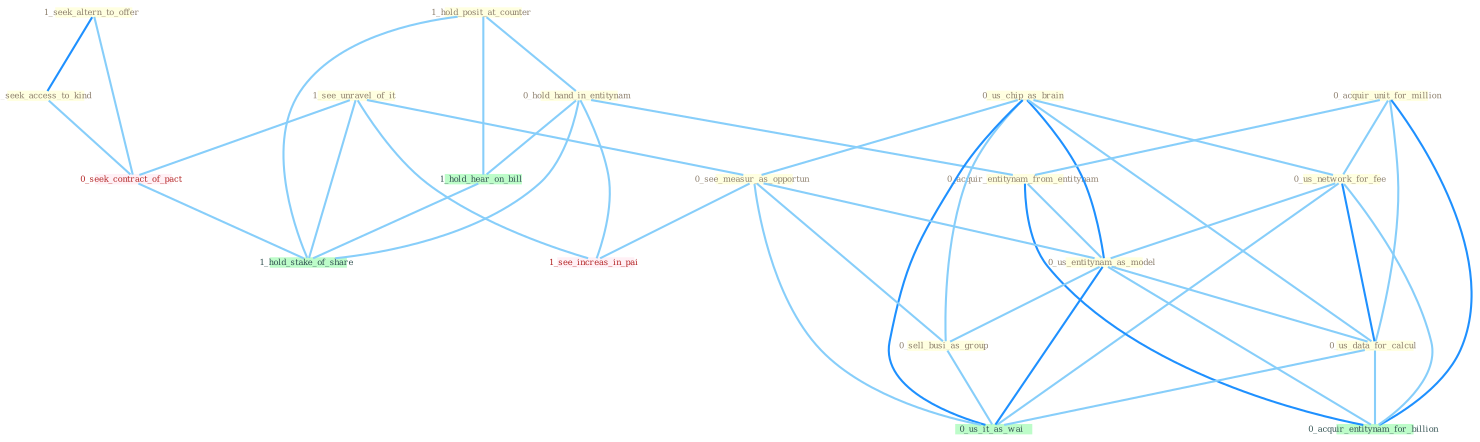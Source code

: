 Graph G{ 
    node
    [shape=polygon,style=filled,width=.5,height=.06,color="#BDFCC9",fixedsize=true,fontsize=4,
    fontcolor="#2f4f4f"];
    {node
    [color="#ffffe0", fontcolor="#8b7d6b"] "1_hold_posit_at_counter " "0_hold_hand_in_entitynam " "0_us_chip_as_brain " "1_see_unravel_of_it " "1_seek_altern_to_offer " "1_seek_access_to_kind " "0_acquir_unit_for_million " "0_us_network_for_fee " "0_acquir_entitynam_from_entitynam " "0_see_measur_as_opportun " "0_us_entitynam_as_model " "0_us_data_for_calcul " "0_sell_busi_as_group "}
{node [color="#fff0f5", fontcolor="#b22222"] "0_seek_contract_of_pact " "1_see_increas_in_pai "}
edge [color="#B0E2FF"];

	"1_hold_posit_at_counter " -- "0_hold_hand_in_entitynam " [w="1", color="#87cefa" ];
	"1_hold_posit_at_counter " -- "1_hold_hear_on_bill " [w="1", color="#87cefa" ];
	"1_hold_posit_at_counter " -- "1_hold_stake_of_share " [w="1", color="#87cefa" ];
	"0_hold_hand_in_entitynam " -- "0_acquir_entitynam_from_entitynam " [w="1", color="#87cefa" ];
	"0_hold_hand_in_entitynam " -- "1_see_increas_in_pai " [w="1", color="#87cefa" ];
	"0_hold_hand_in_entitynam " -- "1_hold_hear_on_bill " [w="1", color="#87cefa" ];
	"0_hold_hand_in_entitynam " -- "1_hold_stake_of_share " [w="1", color="#87cefa" ];
	"0_us_chip_as_brain " -- "0_us_network_for_fee " [w="1", color="#87cefa" ];
	"0_us_chip_as_brain " -- "0_see_measur_as_opportun " [w="1", color="#87cefa" ];
	"0_us_chip_as_brain " -- "0_us_entitynam_as_model " [w="2", color="#1e90ff" , len=0.8];
	"0_us_chip_as_brain " -- "0_us_data_for_calcul " [w="1", color="#87cefa" ];
	"0_us_chip_as_brain " -- "0_sell_busi_as_group " [w="1", color="#87cefa" ];
	"0_us_chip_as_brain " -- "0_us_it_as_wai " [w="2", color="#1e90ff" , len=0.8];
	"1_see_unravel_of_it " -- "0_see_measur_as_opportun " [w="1", color="#87cefa" ];
	"1_see_unravel_of_it " -- "0_seek_contract_of_pact " [w="1", color="#87cefa" ];
	"1_see_unravel_of_it " -- "1_see_increas_in_pai " [w="1", color="#87cefa" ];
	"1_see_unravel_of_it " -- "1_hold_stake_of_share " [w="1", color="#87cefa" ];
	"1_seek_altern_to_offer " -- "1_seek_access_to_kind " [w="2", color="#1e90ff" , len=0.8];
	"1_seek_altern_to_offer " -- "0_seek_contract_of_pact " [w="1", color="#87cefa" ];
	"1_seek_access_to_kind " -- "0_seek_contract_of_pact " [w="1", color="#87cefa" ];
	"0_acquir_unit_for_million " -- "0_us_network_for_fee " [w="1", color="#87cefa" ];
	"0_acquir_unit_for_million " -- "0_acquir_entitynam_from_entitynam " [w="1", color="#87cefa" ];
	"0_acquir_unit_for_million " -- "0_us_data_for_calcul " [w="1", color="#87cefa" ];
	"0_acquir_unit_for_million " -- "0_acquir_entitynam_for_billion " [w="2", color="#1e90ff" , len=0.8];
	"0_us_network_for_fee " -- "0_us_entitynam_as_model " [w="1", color="#87cefa" ];
	"0_us_network_for_fee " -- "0_us_data_for_calcul " [w="2", color="#1e90ff" , len=0.8];
	"0_us_network_for_fee " -- "0_us_it_as_wai " [w="1", color="#87cefa" ];
	"0_us_network_for_fee " -- "0_acquir_entitynam_for_billion " [w="1", color="#87cefa" ];
	"0_acquir_entitynam_from_entitynam " -- "0_us_entitynam_as_model " [w="1", color="#87cefa" ];
	"0_acquir_entitynam_from_entitynam " -- "0_acquir_entitynam_for_billion " [w="2", color="#1e90ff" , len=0.8];
	"0_see_measur_as_opportun " -- "0_us_entitynam_as_model " [w="1", color="#87cefa" ];
	"0_see_measur_as_opportun " -- "0_sell_busi_as_group " [w="1", color="#87cefa" ];
	"0_see_measur_as_opportun " -- "0_us_it_as_wai " [w="1", color="#87cefa" ];
	"0_see_measur_as_opportun " -- "1_see_increas_in_pai " [w="1", color="#87cefa" ];
	"0_us_entitynam_as_model " -- "0_us_data_for_calcul " [w="1", color="#87cefa" ];
	"0_us_entitynam_as_model " -- "0_sell_busi_as_group " [w="1", color="#87cefa" ];
	"0_us_entitynam_as_model " -- "0_us_it_as_wai " [w="2", color="#1e90ff" , len=0.8];
	"0_us_entitynam_as_model " -- "0_acquir_entitynam_for_billion " [w="1", color="#87cefa" ];
	"0_us_data_for_calcul " -- "0_us_it_as_wai " [w="1", color="#87cefa" ];
	"0_us_data_for_calcul " -- "0_acquir_entitynam_for_billion " [w="1", color="#87cefa" ];
	"0_sell_busi_as_group " -- "0_us_it_as_wai " [w="1", color="#87cefa" ];
	"0_seek_contract_of_pact " -- "1_hold_stake_of_share " [w="1", color="#87cefa" ];
	"1_hold_hear_on_bill " -- "1_hold_stake_of_share " [w="1", color="#87cefa" ];
}